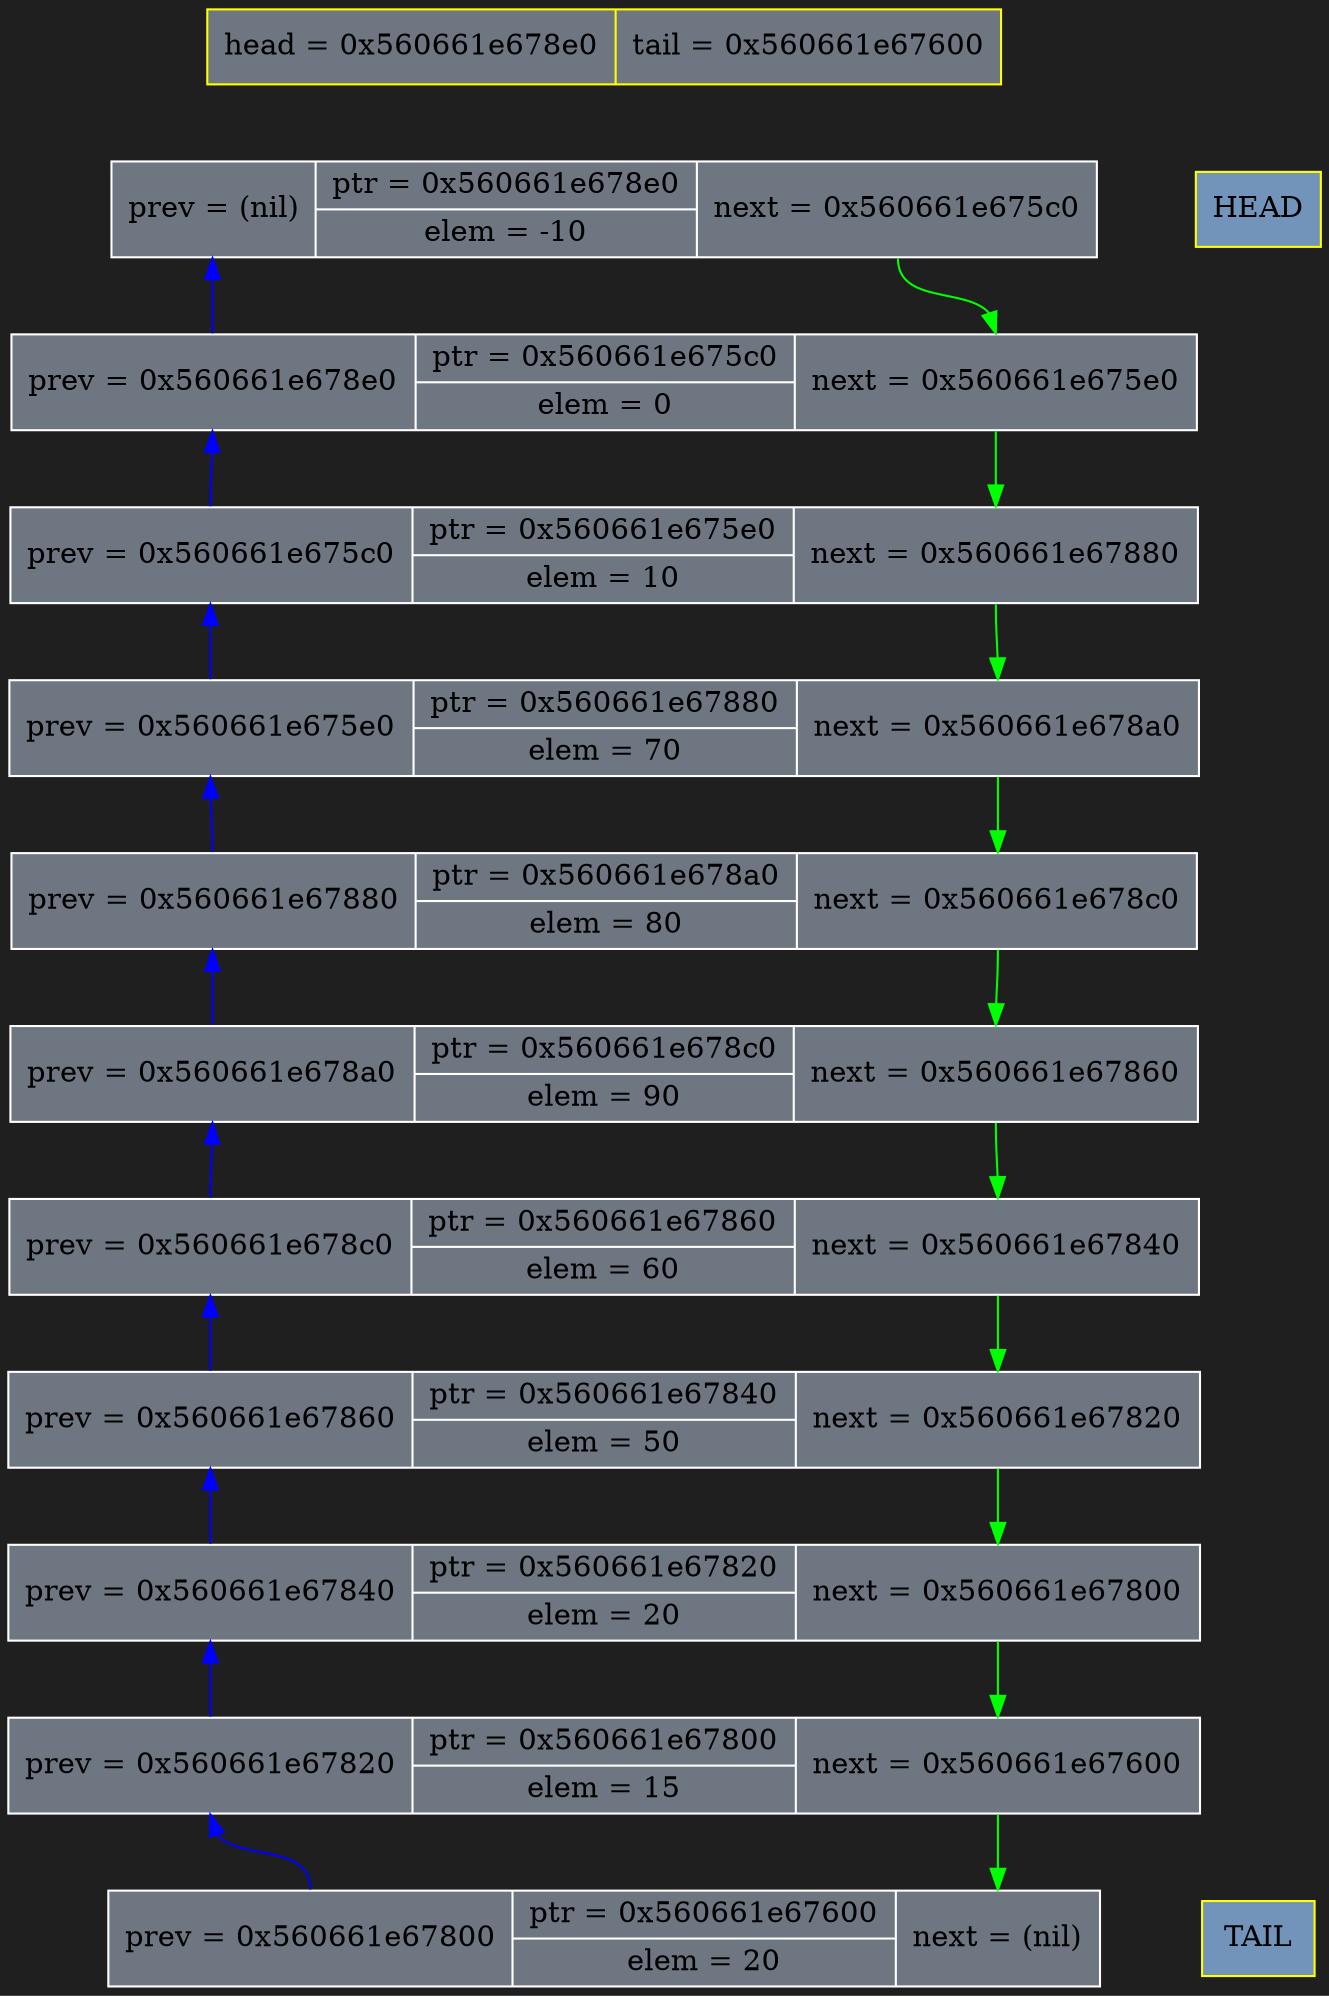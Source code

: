 digraph List{
    graph [bgcolor="#1f1f1f"];
    node[color=white, fontcolor="#000000", fontsize=14];
elem_zero [shape="record", style="filled", fillcolor="#6e7681", color=yellow, label=" head = 0x560661e678e0 | tail = 0x560661e67600"];
elem_0 [shape="record", style="filled", fillcolor="#6e7681", label=" <p>prev = (nil) | {<i>ptr = 0x560661e678e0 |<e>elem = -10} | <n>next = 0x560661e675c0}"];
elem_1 [shape="record", style="filled", fillcolor="#6e7681", label=" <p>prev = 0x560661e678e0 | {<i>ptr = 0x560661e675c0 |<e>elem = 0} | <n>next = 0x560661e675e0}"];
elem_2 [shape="record", style="filled", fillcolor="#6e7681", label=" <p>prev = 0x560661e675c0 | {<i>ptr = 0x560661e675e0 |<e>elem = 10} | <n>next = 0x560661e67880}"];
elem_3 [shape="record", style="filled", fillcolor="#6e7681", label=" <p>prev = 0x560661e675e0 | {<i>ptr = 0x560661e67880 |<e>elem = 70} | <n>next = 0x560661e678a0}"];
elem_4 [shape="record", style="filled", fillcolor="#6e7681", label=" <p>prev = 0x560661e67880 | {<i>ptr = 0x560661e678a0 |<e>elem = 80} | <n>next = 0x560661e678c0}"];
elem_5 [shape="record", style="filled", fillcolor="#6e7681", label=" <p>prev = 0x560661e678a0 | {<i>ptr = 0x560661e678c0 |<e>elem = 90} | <n>next = 0x560661e67860}"];
elem_6 [shape="record", style="filled", fillcolor="#6e7681", label=" <p>prev = 0x560661e678c0 | {<i>ptr = 0x560661e67860 |<e>elem = 60} | <n>next = 0x560661e67840}"];
elem_7 [shape="record", style="filled", fillcolor="#6e7681", label=" <p>prev = 0x560661e67860 | {<i>ptr = 0x560661e67840 |<e>elem = 50} | <n>next = 0x560661e67820}"];
elem_8 [shape="record", style="filled", fillcolor="#6e7681", label=" <p>prev = 0x560661e67840 | {<i>ptr = 0x560661e67820 |<e>elem = 20} | <n>next = 0x560661e67800}"];
elem_9 [shape="record", style="filled", fillcolor="#6e7681", label=" <p>prev = 0x560661e67820 | {<i>ptr = 0x560661e67800 |<e>elem = 15} | <n>next = 0x560661e67600}"];
elem_10 [shape="record", style="filled", fillcolor="#6e7681", label=" <p>prev = 0x560661e67800 | {<i>ptr = 0x560661e67600 |<e>elem = 20} | <n>next = (nil)}"];
elem_zero->elem_0->elem_1->elem_2->elem_3->elem_4->elem_5->elem_6->elem_7->elem_8->elem_9->elem_10 [weight=10000, color=transparent, arrowtail=none];
elem_0:<n>->elem_1:<n> [color=green];
elem_1:<n>->elem_2:<n> [color=green];
elem_1:<p>->elem_0:<p> [color=blue];
elem_2:<n>->elem_3:<n> [color=green];
elem_2:<p>->elem_1:<p> [color=blue];
elem_3:<n>->elem_4:<n> [color=green];
elem_3:<p>->elem_2:<p> [color=blue];
elem_4:<n>->elem_5:<n> [color=green];
elem_4:<p>->elem_3:<p> [color=blue];
elem_5:<n>->elem_6:<n> [color=green];
elem_5:<p>->elem_4:<p> [color=blue];
elem_6:<n>->elem_7:<n> [color=green];
elem_6:<p>->elem_5:<p> [color=blue];
elem_7:<n>->elem_8:<n> [color=green];
elem_7:<p>->elem_6:<p> [color=blue];
elem_8:<n>->elem_9:<n> [color=green];
elem_8:<p>->elem_7:<p> [color=blue];
elem_9:<n>->elem_10:<n> [color=green];
elem_9:<p>->elem_8:<p> [color=blue];
elem_10:<p>->elem_9:<p> [color=blue];
head [shape=rect, label="HEAD", color=yellow, fillcolor="#7293ba",style=filled];
tail [shape=rect, label="TAIL", color=yellow, fillcolor="#7293ba",style=filled];
head->tail[weight=100, color=transparent];{rank=same; head; elem_0}
{rank=same; tail; elem_10}
}
